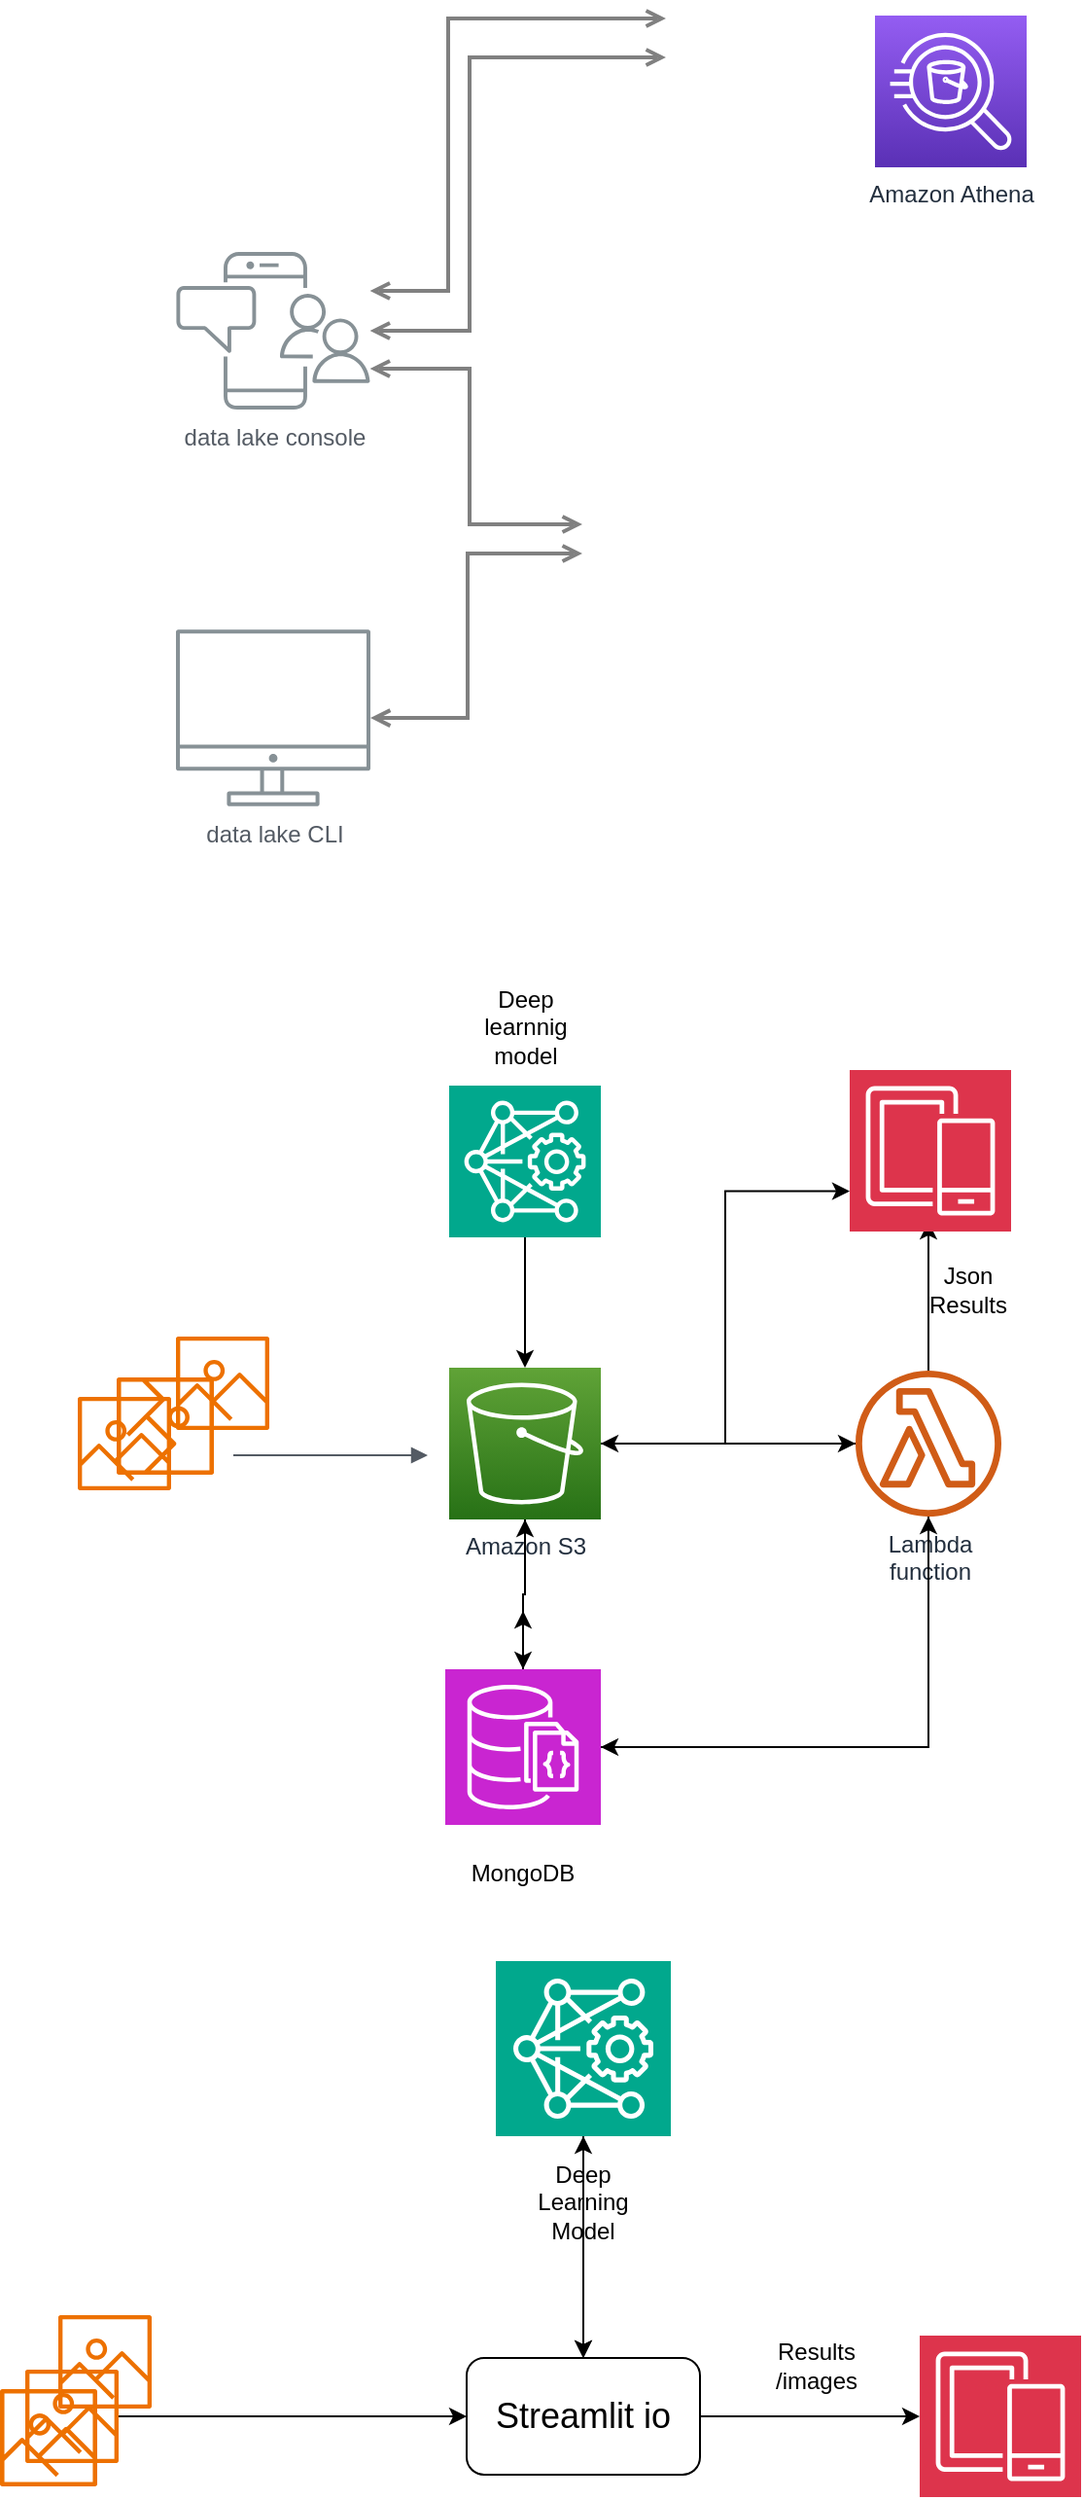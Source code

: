 <mxfile version="22.0.2" type="github">
  <diagram id="Ht1M8jgEwFfnCIfOTk4-" name="Page-1">
    <mxGraphModel dx="1398" dy="750" grid="1" gridSize="10" guides="1" tooltips="1" connect="1" arrows="1" fold="1" page="1" pageScale="1" pageWidth="1169" pageHeight="827" math="0" shadow="0">
      <root>
        <mxCell id="0" />
        <mxCell id="1" parent="0" />
        <mxCell id="UEzPUAAOIrF-is8g5C7q-128" style="edgeStyle=orthogonalEdgeStyle;rounded=0;orthogonalLoop=1;jettySize=auto;html=1;startArrow=open;startFill=0;endArrow=open;endFill=0;strokeWidth=2;strokeColor=#808080;" parent="1" source="UEzPUAAOIrF-is8g5C7q-109" edge="1">
          <mxGeometry relative="1" as="geometry">
            <Array as="points">
              <mxPoint x="310.5" y="461.5" />
              <mxPoint x="310.5" y="376.5" />
            </Array>
            <mxPoint x="369.5" y="376.5" as="targetPoint" />
          </mxGeometry>
        </mxCell>
        <mxCell id="UEzPUAAOIrF-is8g5C7q-124" style="edgeStyle=orthogonalEdgeStyle;rounded=0;orthogonalLoop=1;jettySize=auto;html=1;startArrow=open;startFill=0;endArrow=open;endFill=0;strokeWidth=2;strokeColor=#808080;" parent="1" source="UEzPUAAOIrF-is8g5C7q-110" edge="1">
          <mxGeometry relative="1" as="geometry">
            <Array as="points">
              <mxPoint x="300.5" y="241.5" />
              <mxPoint x="300.5" y="101.5" />
            </Array>
            <mxPoint x="412.5" y="101.5" as="targetPoint" />
          </mxGeometry>
        </mxCell>
        <mxCell id="UEzPUAAOIrF-is8g5C7q-127" style="edgeStyle=orthogonalEdgeStyle;rounded=0;orthogonalLoop=1;jettySize=auto;html=1;startArrow=open;startFill=0;endArrow=open;endFill=0;strokeWidth=2;strokeColor=#808080;" parent="1" source="UEzPUAAOIrF-is8g5C7q-110" edge="1">
          <mxGeometry relative="1" as="geometry">
            <Array as="points">
              <mxPoint x="311.5" y="281.5" />
              <mxPoint x="311.5" y="361.5" />
            </Array>
            <mxPoint x="369.5" y="361.5" as="targetPoint" />
          </mxGeometry>
        </mxCell>
        <mxCell id="UEzPUAAOIrF-is8g5C7q-139" style="edgeStyle=orthogonalEdgeStyle;rounded=0;orthogonalLoop=1;jettySize=auto;html=1;startArrow=open;startFill=0;endArrow=open;endFill=0;strokeWidth=2;strokeColor=#808080;" parent="1" source="UEzPUAAOIrF-is8g5C7q-110" edge="1">
          <mxGeometry relative="1" as="geometry">
            <mxPoint x="270.285" y="261.676" as="sourcePoint" />
            <mxPoint x="412.5" y="121.5" as="targetPoint" />
            <Array as="points">
              <mxPoint x="311.5" y="261.5" />
              <mxPoint x="311.5" y="121.5" />
            </Array>
          </mxGeometry>
        </mxCell>
        <mxCell id="UEzPUAAOIrF-is8g5C7q-109" value="data lake CLI" style="outlineConnect=0;gradientColor=none;fontColor=#545B64;strokeColor=none;fillColor=#879196;dashed=0;verticalLabelPosition=bottom;verticalAlign=top;align=center;html=1;fontSize=12;fontStyle=0;aspect=fixed;shape=mxgraph.aws4.illustration_desktop;pointerEvents=1;labelBackgroundColor=#ffffff;" parent="1" vertex="1">
          <mxGeometry x="160.5" y="415.5" width="100" height="91" as="geometry" />
        </mxCell>
        <mxCell id="UEzPUAAOIrF-is8g5C7q-110" value="data lake console" style="outlineConnect=0;gradientColor=none;fontColor=#545B64;strokeColor=none;fillColor=#879196;dashed=0;verticalLabelPosition=bottom;verticalAlign=top;align=center;html=1;fontSize=12;fontStyle=0;aspect=fixed;shape=mxgraph.aws4.illustration_notification;pointerEvents=1;labelBackgroundColor=#ffffff;" parent="1" vertex="1">
          <mxGeometry x="160.5" y="221.5" width="100" height="81" as="geometry" />
        </mxCell>
        <mxCell id="UEzPUAAOIrF-is8g5C7q-118" value="Amazon Athena" style="outlineConnect=0;fontColor=#232F3E;gradientColor=#945DF2;gradientDirection=north;fillColor=#5A30B5;strokeColor=#ffffff;dashed=0;verticalLabelPosition=bottom;verticalAlign=top;align=center;html=1;fontSize=12;fontStyle=0;aspect=fixed;shape=mxgraph.aws4.resourceIcon;resIcon=mxgraph.aws4.athena;labelBackgroundColor=#ffffff;" parent="1" vertex="1">
          <mxGeometry x="520" y="100" width="78" height="78" as="geometry" />
        </mxCell>
        <mxCell id="I_r9q6w4fZf4d8kbSoy9-1" value="" style="sketch=0;outlineConnect=0;fontColor=#232F3E;gradientColor=none;fillColor=#ED7100;strokeColor=none;dashed=0;verticalLabelPosition=bottom;verticalAlign=top;align=center;html=1;fontSize=12;fontStyle=0;aspect=fixed;pointerEvents=1;shape=mxgraph.aws4.container_registry_image;direction=south;" parent="1" vertex="1">
          <mxGeometry x="130" y="800" width="50" height="50" as="geometry" />
        </mxCell>
        <mxCell id="I_r9q6w4fZf4d8kbSoy9-2" value="" style="sketch=0;outlineConnect=0;fontColor=#232F3E;gradientColor=none;fillColor=#ED7100;strokeColor=none;dashed=0;verticalLabelPosition=bottom;verticalAlign=top;align=center;html=1;fontSize=12;fontStyle=0;aspect=fixed;pointerEvents=1;shape=mxgraph.aws4.container_registry_image;" parent="1" vertex="1">
          <mxGeometry x="110" y="810" width="48" height="48" as="geometry" />
        </mxCell>
        <mxCell id="I_r9q6w4fZf4d8kbSoy9-3" value="" style="sketch=0;outlineConnect=0;fontColor=#232F3E;gradientColor=none;fillColor=#ED7100;strokeColor=none;dashed=0;verticalLabelPosition=bottom;verticalAlign=top;align=center;html=1;fontSize=12;fontStyle=0;aspect=fixed;pointerEvents=1;shape=mxgraph.aws4.container_registry_image;" parent="1" vertex="1">
          <mxGeometry x="160.5" y="779" width="48" height="48" as="geometry" />
        </mxCell>
        <mxCell id="I_r9q6w4fZf4d8kbSoy9-4" value="" style="edgeStyle=orthogonalEdgeStyle;html=1;endArrow=block;elbow=vertical;startArrow=none;endFill=1;strokeColor=#545B64;rounded=0;" parent="1" edge="1">
          <mxGeometry width="100" relative="1" as="geometry">
            <mxPoint x="190" y="840" as="sourcePoint" />
            <mxPoint x="290" y="840" as="targetPoint" />
          </mxGeometry>
        </mxCell>
        <mxCell id="I_r9q6w4fZf4d8kbSoy9-8" value="" style="edgeStyle=orthogonalEdgeStyle;rounded=0;orthogonalLoop=1;jettySize=auto;html=1;" parent="1" source="I_r9q6w4fZf4d8kbSoy9-5" target="I_r9q6w4fZf4d8kbSoy9-7" edge="1">
          <mxGeometry relative="1" as="geometry" />
        </mxCell>
        <mxCell id="I_r9q6w4fZf4d8kbSoy9-13" value="" style="edgeStyle=orthogonalEdgeStyle;rounded=0;orthogonalLoop=1;jettySize=auto;html=1;" parent="1" source="I_r9q6w4fZf4d8kbSoy9-5" target="I_r9q6w4fZf4d8kbSoy9-9" edge="1">
          <mxGeometry relative="1" as="geometry" />
        </mxCell>
        <mxCell id="I_r9q6w4fZf4d8kbSoy9-24" style="edgeStyle=orthogonalEdgeStyle;rounded=0;orthogonalLoop=1;jettySize=auto;html=1;entryX=0;entryY=0.75;entryDx=0;entryDy=0;entryPerimeter=0;" parent="1" source="I_r9q6w4fZf4d8kbSoy9-5" target="I_r9q6w4fZf4d8kbSoy9-30" edge="1">
          <mxGeometry relative="1" as="geometry">
            <mxPoint x="487.5" y="705" as="targetPoint" />
          </mxGeometry>
        </mxCell>
        <mxCell id="I_r9q6w4fZf4d8kbSoy9-5" value="Amazon S3" style="outlineConnect=0;fontColor=#232F3E;gradientColor=#60A337;gradientDirection=north;fillColor=#277116;strokeColor=#ffffff;dashed=0;verticalLabelPosition=bottom;verticalAlign=top;align=center;html=1;fontSize=12;fontStyle=0;aspect=fixed;shape=mxgraph.aws4.resourceIcon;resIcon=mxgraph.aws4.s3;labelBackgroundColor=#ffffff;" parent="1" vertex="1">
          <mxGeometry x="301.0" y="795" width="78" height="78" as="geometry" />
        </mxCell>
        <mxCell id="I_r9q6w4fZf4d8kbSoy9-16" style="edgeStyle=orthogonalEdgeStyle;rounded=0;orthogonalLoop=1;jettySize=auto;html=1;" parent="1" source="I_r9q6w4fZf4d8kbSoy9-7" target="I_r9q6w4fZf4d8kbSoy9-9" edge="1">
          <mxGeometry relative="1" as="geometry">
            <Array as="points">
              <mxPoint x="548" y="990" />
            </Array>
          </mxGeometry>
        </mxCell>
        <mxCell id="I_r9q6w4fZf4d8kbSoy9-20" style="edgeStyle=orthogonalEdgeStyle;rounded=0;orthogonalLoop=1;jettySize=auto;html=1;" parent="1" source="I_r9q6w4fZf4d8kbSoy9-7" target="I_r9q6w4fZf4d8kbSoy9-5" edge="1">
          <mxGeometry relative="1" as="geometry" />
        </mxCell>
        <mxCell id="I_r9q6w4fZf4d8kbSoy9-7" value="Lambda&lt;br&gt;function" style="outlineConnect=0;fontColor=#232F3E;gradientColor=none;fillColor=#D05C17;strokeColor=none;dashed=0;verticalLabelPosition=bottom;verticalAlign=top;align=center;html=1;fontSize=12;fontStyle=0;aspect=fixed;pointerEvents=1;shape=mxgraph.aws4.lambda_function;labelBackgroundColor=#ffffff;" parent="1" vertex="1">
          <mxGeometry x="510" y="796.5" width="75" height="75" as="geometry" />
        </mxCell>
        <mxCell id="I_r9q6w4fZf4d8kbSoy9-12" value="" style="edgeStyle=orthogonalEdgeStyle;rounded=0;orthogonalLoop=1;jettySize=auto;html=1;" parent="1" source="I_r9q6w4fZf4d8kbSoy9-9" target="I_r9q6w4fZf4d8kbSoy9-5" edge="1">
          <mxGeometry relative="1" as="geometry" />
        </mxCell>
        <mxCell id="I_r9q6w4fZf4d8kbSoy9-14" style="edgeStyle=orthogonalEdgeStyle;rounded=0;orthogonalLoop=1;jettySize=auto;html=1;" parent="1" source="I_r9q6w4fZf4d8kbSoy9-9" target="I_r9q6w4fZf4d8kbSoy9-7" edge="1">
          <mxGeometry relative="1" as="geometry" />
        </mxCell>
        <mxCell id="I_r9q6w4fZf4d8kbSoy9-29" style="edgeStyle=orthogonalEdgeStyle;rounded=0;orthogonalLoop=1;jettySize=auto;html=1;" parent="1" source="I_r9q6w4fZf4d8kbSoy9-9" edge="1">
          <mxGeometry relative="1" as="geometry">
            <mxPoint x="339" y="920" as="targetPoint" />
          </mxGeometry>
        </mxCell>
        <mxCell id="I_r9q6w4fZf4d8kbSoy9-9" value="" style="sketch=0;points=[[0,0,0],[0.25,0,0],[0.5,0,0],[0.75,0,0],[1,0,0],[0,1,0],[0.25,1,0],[0.5,1,0],[0.75,1,0],[1,1,0],[0,0.25,0],[0,0.5,0],[0,0.75,0],[1,0.25,0],[1,0.5,0],[1,0.75,0]];outlineConnect=0;fontColor=#232F3E;fillColor=#C925D1;strokeColor=#ffffff;dashed=0;verticalLabelPosition=bottom;verticalAlign=top;align=center;html=1;fontSize=12;fontStyle=0;aspect=fixed;shape=mxgraph.aws4.resourceIcon;resIcon=mxgraph.aws4.documentdb_with_mongodb_compatibility;" parent="1" vertex="1">
          <mxGeometry x="299" y="950" width="80" height="80" as="geometry" />
        </mxCell>
        <mxCell id="I_r9q6w4fZf4d8kbSoy9-17" value="MongoDB" style="text;html=1;strokeColor=none;fillColor=none;align=center;verticalAlign=middle;whiteSpace=wrap;rounded=0;" parent="1" vertex="1">
          <mxGeometry x="309" y="1040" width="60" height="30" as="geometry" />
        </mxCell>
        <mxCell id="I_r9q6w4fZf4d8kbSoy9-18" value="" style="endArrow=classic;html=1;rounded=0;entryX=0.5;entryY=1;entryDx=0;entryDy=0;" parent="1" source="I_r9q6w4fZf4d8kbSoy9-7" edge="1">
          <mxGeometry width="50" height="50" relative="1" as="geometry">
            <mxPoint x="585" y="840" as="sourcePoint" />
            <mxPoint x="547.5" y="720" as="targetPoint" />
          </mxGeometry>
        </mxCell>
        <mxCell id="I_r9q6w4fZf4d8kbSoy9-19" value="Json Results" style="text;html=1;strokeColor=none;fillColor=none;align=center;verticalAlign=middle;whiteSpace=wrap;rounded=0;" parent="1" vertex="1">
          <mxGeometry x="538" y="740" width="60" height="30" as="geometry" />
        </mxCell>
        <mxCell id="ovSM7btw6kUXOWQ_SxRn-2" value="" style="edgeStyle=orthogonalEdgeStyle;rounded=0;orthogonalLoop=1;jettySize=auto;html=1;" edge="1" parent="1" source="I_r9q6w4fZf4d8kbSoy9-26" target="ovSM7btw6kUXOWQ_SxRn-1">
          <mxGeometry relative="1" as="geometry" />
        </mxCell>
        <mxCell id="I_r9q6w4fZf4d8kbSoy9-26" value="" style="sketch=0;outlineConnect=0;fontColor=#232F3E;gradientColor=none;fillColor=#ED7100;strokeColor=none;dashed=0;verticalLabelPosition=bottom;verticalAlign=top;align=center;html=1;fontSize=12;fontStyle=0;aspect=fixed;pointerEvents=1;shape=mxgraph.aws4.container_registry_image;" parent="1" vertex="1">
          <mxGeometry x="83" y="1310" width="48" height="48" as="geometry" />
        </mxCell>
        <mxCell id="I_r9q6w4fZf4d8kbSoy9-27" value="" style="sketch=0;outlineConnect=0;fontColor=#232F3E;gradientColor=none;fillColor=#ED7100;strokeColor=none;dashed=0;verticalLabelPosition=bottom;verticalAlign=top;align=center;html=1;fontSize=12;fontStyle=0;aspect=fixed;pointerEvents=1;shape=mxgraph.aws4.container_registry_image;" parent="1" vertex="1">
          <mxGeometry x="70" y="1320" width="50" height="50" as="geometry" />
        </mxCell>
        <mxCell id="I_r9q6w4fZf4d8kbSoy9-28" value="" style="sketch=0;outlineConnect=0;fontColor=#232F3E;gradientColor=none;fillColor=#ED7100;strokeColor=none;dashed=0;verticalLabelPosition=bottom;verticalAlign=top;align=center;html=1;fontSize=12;fontStyle=0;aspect=fixed;pointerEvents=1;shape=mxgraph.aws4.container_registry_image;" parent="1" vertex="1">
          <mxGeometry x="100" y="1282" width="48" height="48" as="geometry" />
        </mxCell>
        <mxCell id="I_r9q6w4fZf4d8kbSoy9-30" value="" style="sketch=0;points=[[0,0,0],[0.25,0,0],[0.5,0,0],[0.75,0,0],[1,0,0],[0,1,0],[0.25,1,0],[0.5,1,0],[0.75,1,0],[1,1,0],[0,0.25,0],[0,0.5,0],[0,0.75,0],[1,0.25,0],[1,0.5,0],[1,0.75,0]];outlineConnect=0;fontColor=#232F3E;fillColor=#DD344C;strokeColor=#ffffff;dashed=0;verticalLabelPosition=bottom;verticalAlign=top;align=center;html=1;fontSize=12;fontStyle=0;aspect=fixed;shape=mxgraph.aws4.resourceIcon;resIcon=mxgraph.aws4.mobile;" parent="1" vertex="1">
          <mxGeometry x="507" y="642" width="83" height="83" as="geometry" />
        </mxCell>
        <mxCell id="I_r9q6w4fZf4d8kbSoy9-33" value="" style="edgeStyle=orthogonalEdgeStyle;rounded=0;orthogonalLoop=1;jettySize=auto;html=1;" parent="1" source="I_r9q6w4fZf4d8kbSoy9-31" target="I_r9q6w4fZf4d8kbSoy9-5" edge="1">
          <mxGeometry relative="1" as="geometry" />
        </mxCell>
        <mxCell id="I_r9q6w4fZf4d8kbSoy9-31" value="" style="sketch=0;points=[[0,0,0],[0.25,0,0],[0.5,0,0],[0.75,0,0],[1,0,0],[0,1,0],[0.25,1,0],[0.5,1,0],[0.75,1,0],[1,1,0],[0,0.25,0],[0,0.5,0],[0,0.75,0],[1,0.25,0],[1,0.5,0],[1,0.75,0]];outlineConnect=0;fontColor=#232F3E;fillColor=#01A88D;strokeColor=#ffffff;dashed=0;verticalLabelPosition=bottom;verticalAlign=top;align=center;html=1;fontSize=12;fontStyle=0;aspect=fixed;shape=mxgraph.aws4.resourceIcon;resIcon=mxgraph.aws4.deep_learning_amis;" parent="1" vertex="1">
          <mxGeometry x="301" y="650" width="78" height="78" as="geometry" />
        </mxCell>
        <mxCell id="ovSM7btw6kUXOWQ_SxRn-10" value="" style="edgeStyle=orthogonalEdgeStyle;rounded=0;orthogonalLoop=1;jettySize=auto;html=1;" edge="1" parent="1" source="I_r9q6w4fZf4d8kbSoy9-32" target="ovSM7btw6kUXOWQ_SxRn-1">
          <mxGeometry relative="1" as="geometry" />
        </mxCell>
        <mxCell id="ovSM7btw6kUXOWQ_SxRn-11" value="" style="edgeStyle=orthogonalEdgeStyle;rounded=0;orthogonalLoop=1;jettySize=auto;html=1;" edge="1" parent="1" source="I_r9q6w4fZf4d8kbSoy9-32" target="ovSM7btw6kUXOWQ_SxRn-3">
          <mxGeometry relative="1" as="geometry" />
        </mxCell>
        <mxCell id="I_r9q6w4fZf4d8kbSoy9-32" value="Deep Learning Model" style="text;html=1;strokeColor=none;fillColor=none;align=center;verticalAlign=middle;whiteSpace=wrap;rounded=0;" parent="1" vertex="1">
          <mxGeometry x="340" y="1220" width="60" height="8" as="geometry" />
        </mxCell>
        <mxCell id="ovSM7btw6kUXOWQ_SxRn-1" value="&lt;font style=&quot;font-size: 18px;&quot;&gt;Streamlit io&lt;/font&gt;" style="rounded=1;whiteSpace=wrap;html=1;" vertex="1" parent="1">
          <mxGeometry x="310" y="1304" width="120" height="60" as="geometry" />
        </mxCell>
        <mxCell id="ovSM7btw6kUXOWQ_SxRn-4" value="" style="edgeStyle=orthogonalEdgeStyle;rounded=0;orthogonalLoop=1;jettySize=auto;html=1;" edge="1" parent="1" source="ovSM7btw6kUXOWQ_SxRn-3" target="ovSM7btw6kUXOWQ_SxRn-1">
          <mxGeometry relative="1" as="geometry">
            <Array as="points">
              <mxPoint x="370" y="1200" />
              <mxPoint x="370" y="1200" />
            </Array>
          </mxGeometry>
        </mxCell>
        <mxCell id="ovSM7btw6kUXOWQ_SxRn-3" value="" style="sketch=0;points=[[0,0,0],[0.25,0,0],[0.5,0,0],[0.75,0,0],[1,0,0],[0,1,0],[0.25,1,0],[0.5,1,0],[0.75,1,0],[1,1,0],[0,0.25,0],[0,0.5,0],[0,0.75,0],[1,0.25,0],[1,0.5,0],[1,0.75,0]];outlineConnect=0;fontColor=#232F3E;fillColor=#01A88D;strokeColor=#ffffff;dashed=0;verticalLabelPosition=bottom;verticalAlign=top;align=center;html=1;fontSize=12;fontStyle=0;aspect=fixed;shape=mxgraph.aws4.resourceIcon;resIcon=mxgraph.aws4.deep_learning_amis;" vertex="1" parent="1">
          <mxGeometry x="325" y="1100" width="90" height="90" as="geometry" />
        </mxCell>
        <mxCell id="ovSM7btw6kUXOWQ_SxRn-5" value="" style="sketch=0;points=[[0,0,0],[0.25,0,0],[0.5,0,0],[0.75,0,0],[1,0,0],[0,1,0],[0.25,1,0],[0.5,1,0],[0.75,1,0],[1,1,0],[0,0.25,0],[0,0.5,0],[0,0.75,0],[1,0.25,0],[1,0.5,0],[1,0.75,0]];outlineConnect=0;fontColor=#232F3E;fillColor=#DD344C;strokeColor=#ffffff;dashed=0;verticalLabelPosition=bottom;verticalAlign=top;align=center;html=1;fontSize=12;fontStyle=0;aspect=fixed;shape=mxgraph.aws4.resourceIcon;resIcon=mxgraph.aws4.mobile;" vertex="1" parent="1">
          <mxGeometry x="543" y="1292.5" width="83" height="83" as="geometry" />
        </mxCell>
        <mxCell id="ovSM7btw6kUXOWQ_SxRn-6" style="edgeStyle=orthogonalEdgeStyle;rounded=0;orthogonalLoop=1;jettySize=auto;html=1;entryX=0;entryY=0.5;entryDx=0;entryDy=0;entryPerimeter=0;" edge="1" parent="1" source="ovSM7btw6kUXOWQ_SxRn-1" target="ovSM7btw6kUXOWQ_SxRn-5">
          <mxGeometry relative="1" as="geometry" />
        </mxCell>
        <mxCell id="ovSM7btw6kUXOWQ_SxRn-9" value="Results /images" style="text;html=1;strokeColor=none;fillColor=none;align=center;verticalAlign=middle;whiteSpace=wrap;rounded=0;" vertex="1" parent="1">
          <mxGeometry x="460" y="1292.5" width="60" height="30" as="geometry" />
        </mxCell>
        <mxCell id="ovSM7btw6kUXOWQ_SxRn-12" value="Deep learnnig model" style="text;html=1;strokeColor=none;fillColor=none;align=center;verticalAlign=middle;whiteSpace=wrap;rounded=0;" vertex="1" parent="1">
          <mxGeometry x="310" y="610" width="61" height="20" as="geometry" />
        </mxCell>
      </root>
    </mxGraphModel>
  </diagram>
</mxfile>
